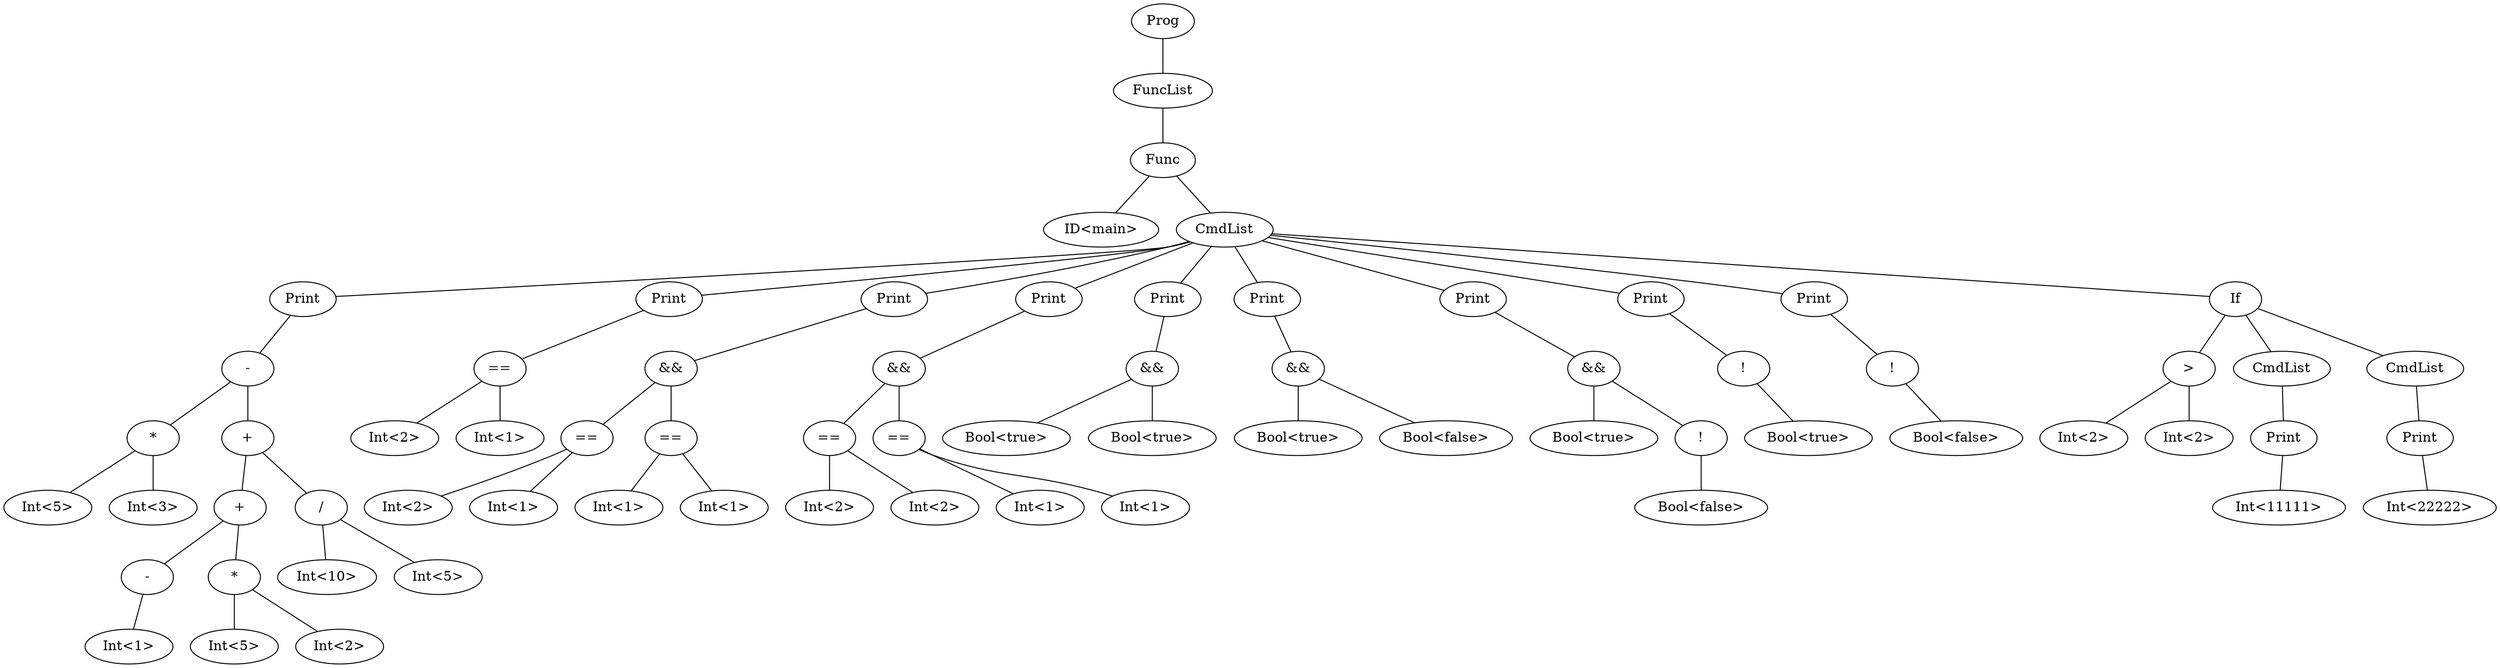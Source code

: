 graph program {
68 [label=Prog]
68--67
67 [label=FuncList]
67--66
66 [label="Func"]
66--65
65 [label="ID<main>"]
66--15
15 [label=CmdList]
15--14
14 [label="Print"]
14--13
13 [label= "-"]
13--12
12 [label= "*"]
12--10
10 [label="Int<5>"]
12--11
11 [label="Int<3>"]
13--9
9 [label= "+"]
9--5
5 [label= "+"]
5--1
1 [label= "-"]
1--0
0 [label="Int<1>"]
5--4
4 [label= "*"]
4--2
2 [label="Int<5>"]
4--3
3 [label="Int<2>"]
9--8
8 [label= "/"]
8--6
6 [label="Int<10>"]
8--7
7 [label="Int<5>"]
15--19
19 [label="Print"]
19--18
18 [label= "=="]
18--16
16 [label="Int<2>"]
18--17
17 [label="Int<1>"]
15--27
27 [label="Print"]
27--26
26 [label= "&&"]
26--22
22 [label= "=="]
22--20
20 [label="Int<2>"]
22--21
21 [label="Int<1>"]
26--25
25 [label= "=="]
25--23
23 [label="Int<1>"]
25--24
24 [label="Int<1>"]
15--35
35 [label="Print"]
35--34
34 [label= "&&"]
34--30
30 [label= "=="]
30--28
28 [label="Int<2>"]
30--29
29 [label="Int<2>"]
34--33
33 [label= "=="]
33--31
31 [label="Int<1>"]
33--32
32 [label="Int<1>"]
15--39
39 [label="Print"]
39--38
38 [label= "&&"]
38--36
36 [label="Bool<true>"]
38--37
37 [label="Bool<true>"]
15--43
43 [label="Print"]
43--42
42 [label= "&&"]
42--40
40 [label="Bool<true>"]
42--41
41 [label="Bool<false>"]
15--48
48 [label="Print"]
48--47
47 [label= "&&"]
47--44
44 [label="Bool<true>"]
47--46
46 [label= "!"]
46--45
45 [label="Bool<false>"]
15--51
51 [label="Print"]
51--50
50 [label= "!"]
50--49
49 [label="Bool<true>"]
15--54
54 [label="Print"]
54--53
53 [label= "!"]
53--52
52 [label="Bool<false>"]
15--64
64 [label= "If"]
64--57
57 [label= ">"]
57--55
55 [label="Int<2>"]
57--56
56 [label="Int<2>"]
64--60
60 [label=CmdList]
60--59
59 [label="Print"]
59--58
58 [label="Int<11111>"]
64--63
63 [label=CmdList]
63--62
62 [label="Print"]
62--61
61 [label="Int<22222>"]
}
